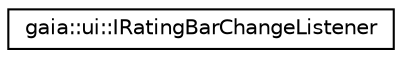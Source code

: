 digraph G
{
  edge [fontname="Helvetica",fontsize="10",labelfontname="Helvetica",labelfontsize="10"];
  node [fontname="Helvetica",fontsize="10",shape=record];
  rankdir=LR;
  Node1 [label="gaia::ui::IRatingBarChangeListener",height=0.2,width=0.4,color="black", fillcolor="white", style="filled",URL="$d2/d3c/classgaia_1_1ui_1_1_i_rating_bar_change_listener.html",tooltip="A callback that notifies clients when the rating has been changed."];
}
